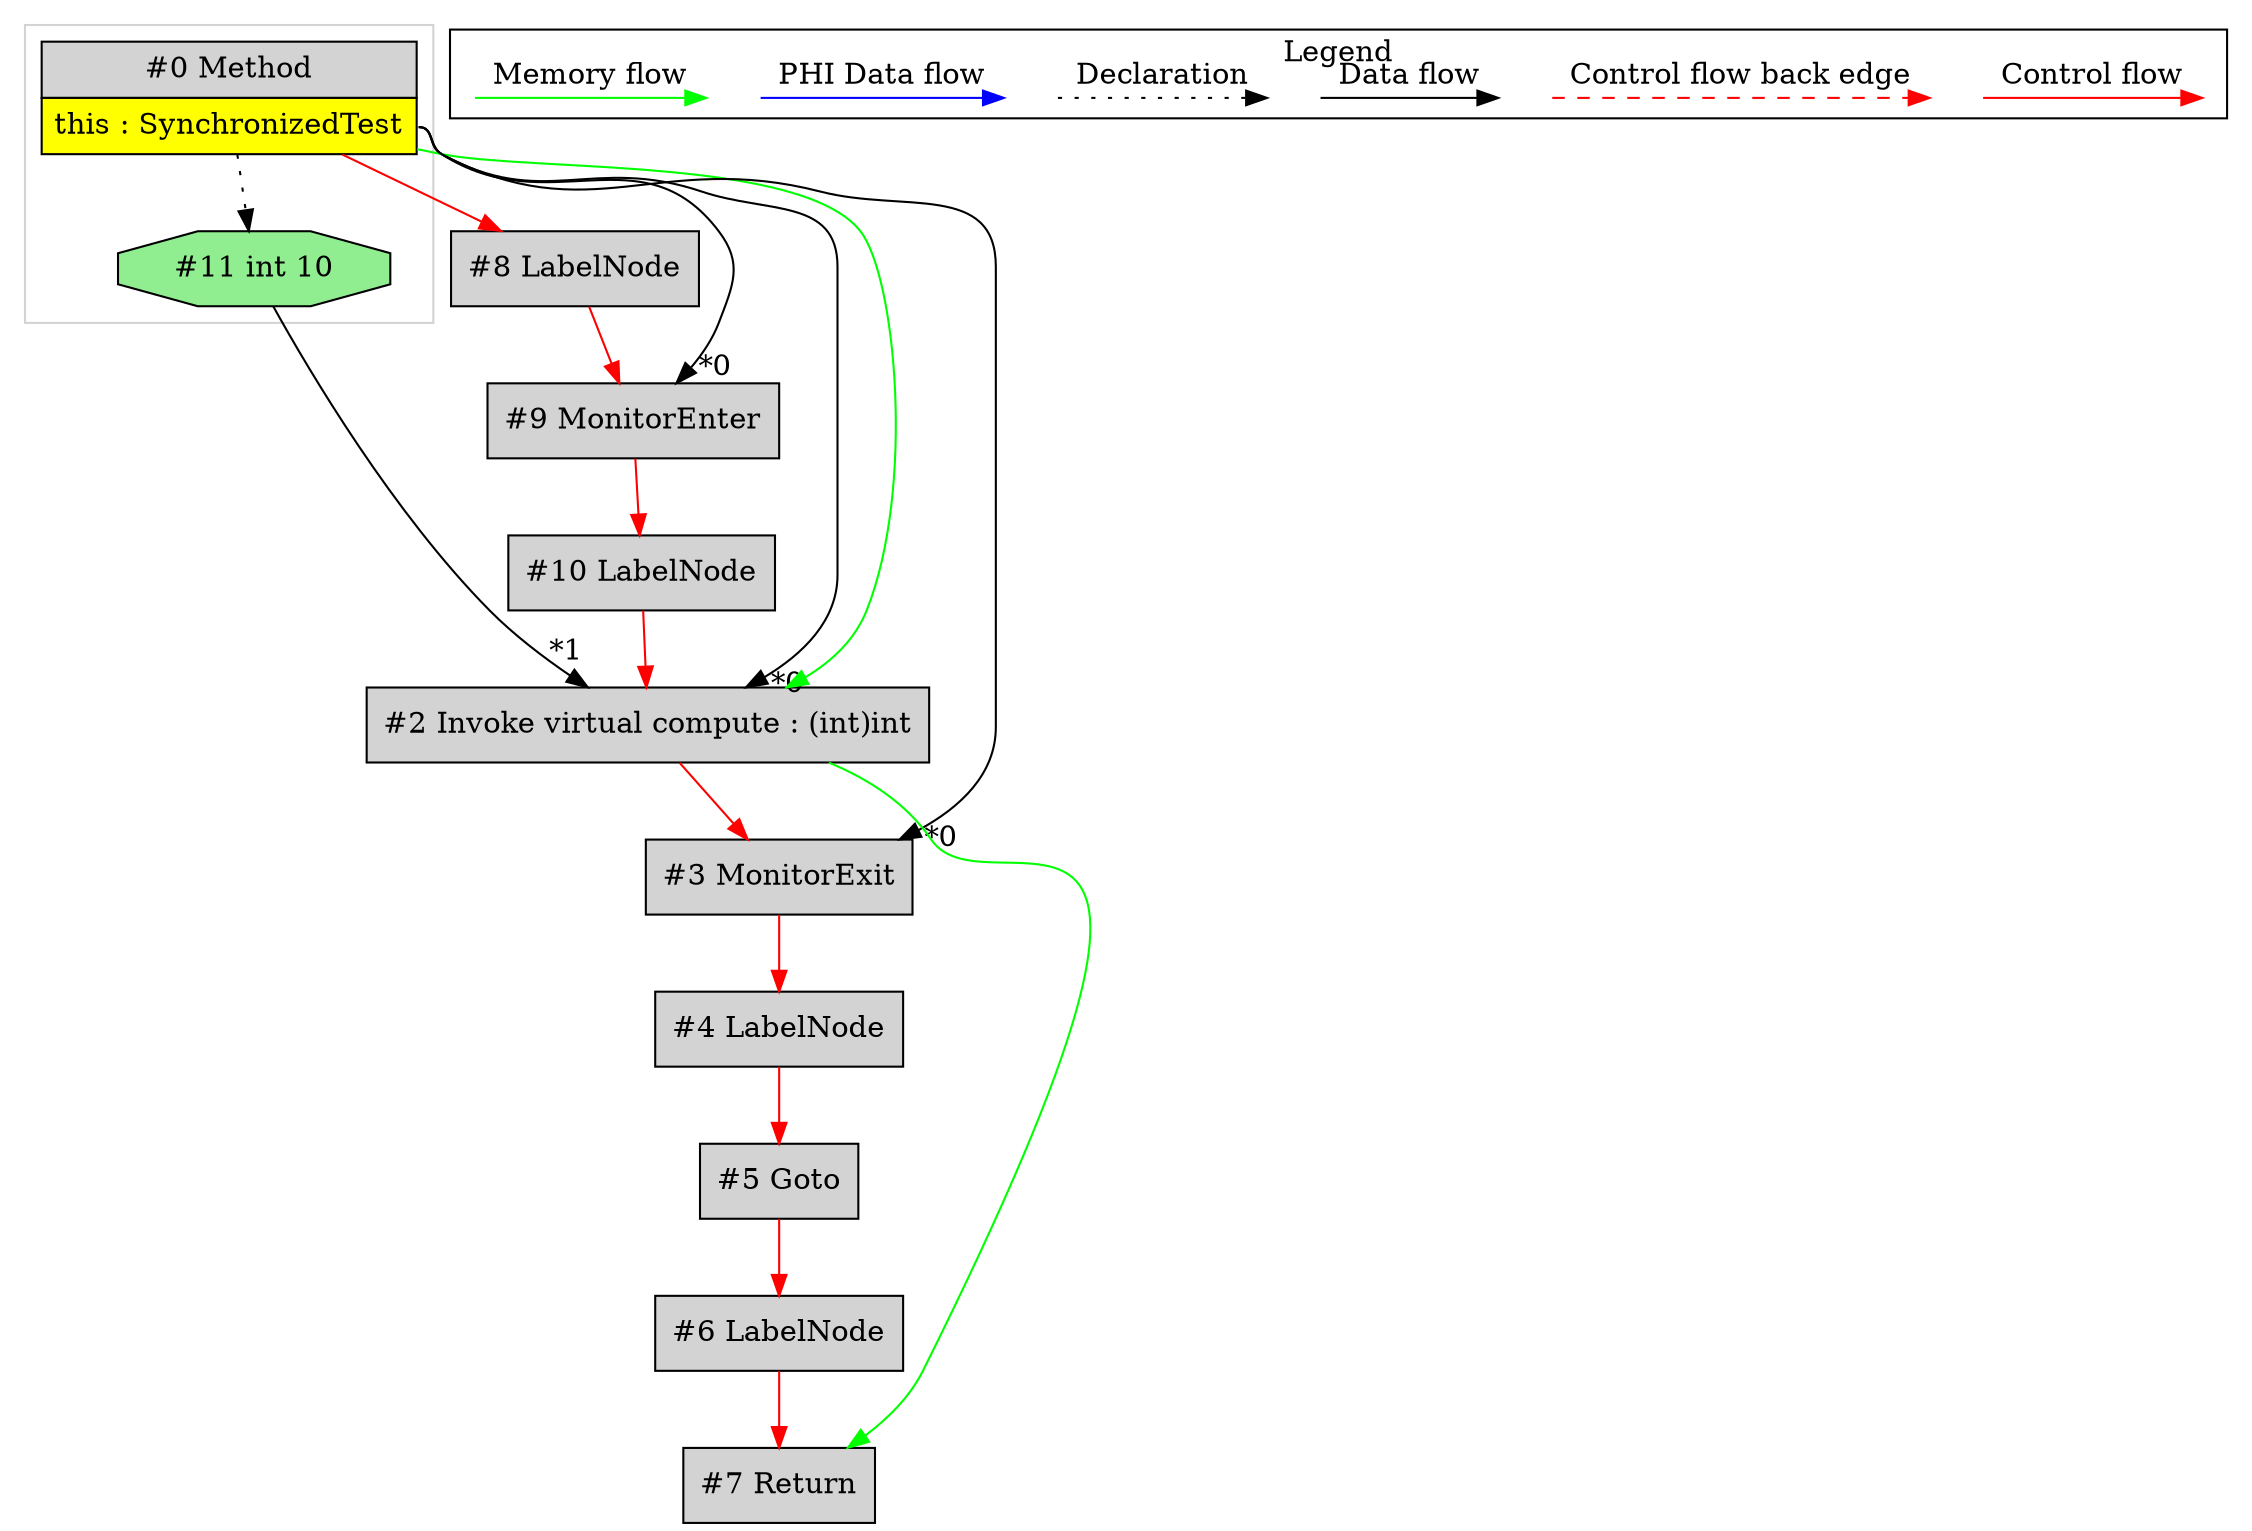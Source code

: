 digraph {
 node0[margin="0", label=<<table border="0" cellborder="1" cellspacing="0" cellpadding="5"><tr><td colspan="1">#0 Method</td></tr><tr><td port="prj1" bgcolor="yellow">this : SynchronizedTest</td></tr></table>>,shape=none, fillcolor=lightgrey, style=filled];
 node8[label="#8 LabelNode",shape=box, fillcolor=lightgrey, style=filled];
 node0 -> node8[labeldistance=2, color=red, fontcolor=red];
 node9[label="#9 MonitorEnter",shape=box, fillcolor=lightgrey, style=filled];
 node0:prj1 -> node9[headlabel="*0", labeldistance=2];
 node8 -> node9[labeldistance=2, color=red, fontcolor=red];
 node2[label="#2 Invoke virtual compute : (int)int",shape=box, fillcolor=lightgrey, style=filled];
 node0:prj1 -> node2[headlabel="*0", labeldistance=2];
 node11 -> node2[headlabel="*1", labeldistance=2];
 node10 -> node2[labeldistance=2, color=red, fontcolor=red];
 node0 -> node2[labeldistance=2, color=green, constraint=false];
 node10[label="#10 LabelNode",shape=box, fillcolor=lightgrey, style=filled];
 node9 -> node10[labeldistance=2, color=red, fontcolor=red];
 node11[label="#11 int 10",shape=octagon, fillcolor=lightgreen, style=filled];
 node0 -> node11[style=dotted];
 node3[label="#3 MonitorExit",shape=box, fillcolor=lightgrey, style=filled];
 node0:prj1 -> node3[headlabel="*0", labeldistance=2];
 node2 -> node3[labeldistance=2, color=red, fontcolor=red];
 node4[label="#4 LabelNode",shape=box, fillcolor=lightgrey, style=filled];
 node3 -> node4[labeldistance=2, color=red, fontcolor=red];
 node5[label="#5 Goto",shape=box, fillcolor=lightgrey, style=filled];
 node4 -> node5[labeldistance=2, color=red, fontcolor=red];
 node6[label="#6 LabelNode",shape=box, fillcolor=lightgrey, style=filled];
 node5 -> node6[labeldistance=2, color=red, fontcolor=red];
 node7[label="#7 Return",shape=box, fillcolor=lightgrey, style=filled];
 node6 -> node7[labeldistance=2, color=red, fontcolor=red];
 node2 -> node7[labeldistance=2, color=green, constraint=false];
 subgraph cluster_0 {
  color=lightgray;
  node0;
  node11;
 }
 subgraph cluster_000 {
  label = "Legend";
  node [shape=point]
  {
   rank=same;
   c0 [style = invis];
   c1 [style = invis];
   c2 [style = invis];
   c3 [style = invis];
   d0 [style = invis];
   d1 [style = invis];
   d2 [style = invis];
   d3 [style = invis];
   d4 [style = invis];
   d5 [style = invis];
   d6 [style = invis];
   d7 [style = invis];
  }
  c0 -> c1 [label="Control flow", style=solid, color=red]
  c2 -> c3 [label="Control flow back edge", style=dashed, color=red]
  d0 -> d1 [label="Data flow"]
  d2 -> d3 [label="Declaration", style=dotted]
  d4 -> d5 [label="PHI Data flow", color=blue]
  d6 -> d7 [label="Memory flow", color=green]
 }

}
